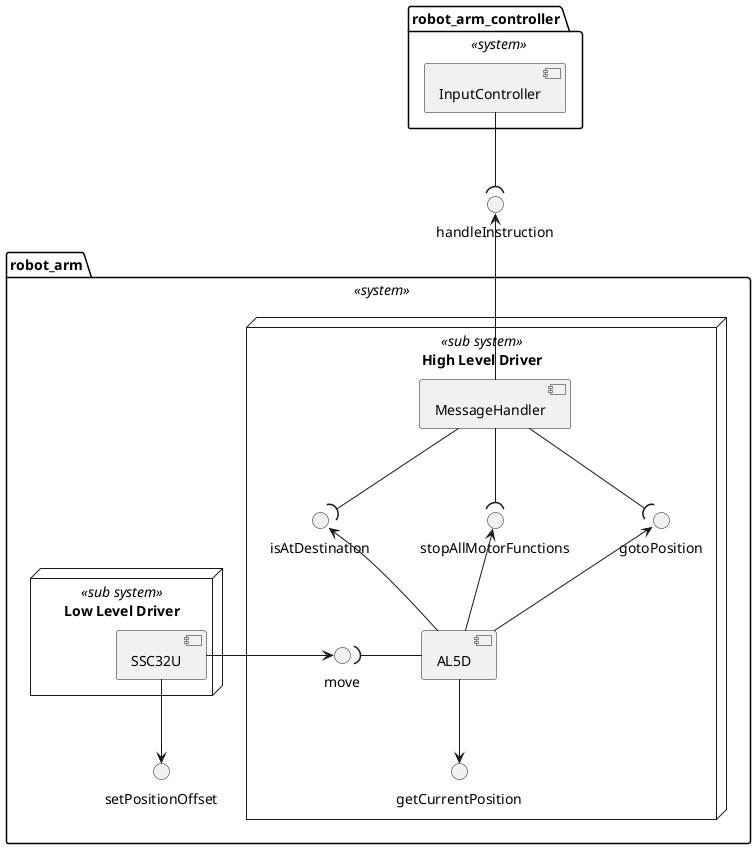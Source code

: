 @startuml Compnent diagram


package "robot_arm" <<system>>  {
    node "High Level Driver" <<sub system>> {
        [MessageHandler] 

        [AL5D] -UP-> gotoPosition
        [AL5D] -UP-> stopAllMotorFunctions
        [AL5D] -UP-> isAtDestination
        [AL5D] --> getCurrentPosition

        [AL5D] -LEFT-( move

        [MessageHandler] --( gotoPosition
        [MessageHandler] --( stopAllMotorFunctions
        [MessageHandler] --( isAtDestination
    }
    node "Low Level Driver" <<sub system>> {    
        [SSC32U]
    }
    [SSC32U] -> move 
    [SSC32U] --> setPositionOffset 
}

[MessageHandler] -UP-> handleInstruction 

package "robot_arm_controller" <<system>>  {

[InputController] --( handleInstruction

@enduml